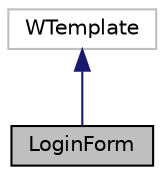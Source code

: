 digraph "LoginForm"
{
 // LATEX_PDF_SIZE
  edge [fontname="Helvetica",fontsize="10",labelfontname="Helvetica",labelfontsize="10"];
  node [fontname="Helvetica",fontsize="10",shape=record];
  Node1 [label="LoginForm",height=0.2,width=0.4,color="black", fillcolor="grey75", style="filled", fontcolor="black",tooltip="Login UI."];
  Node2 -> Node1 [dir="back",color="midnightblue",fontsize="10",style="solid"];
  Node2 [label="WTemplate",height=0.2,width=0.4,color="grey75", fillcolor="white", style="filled",tooltip=" "];
}
